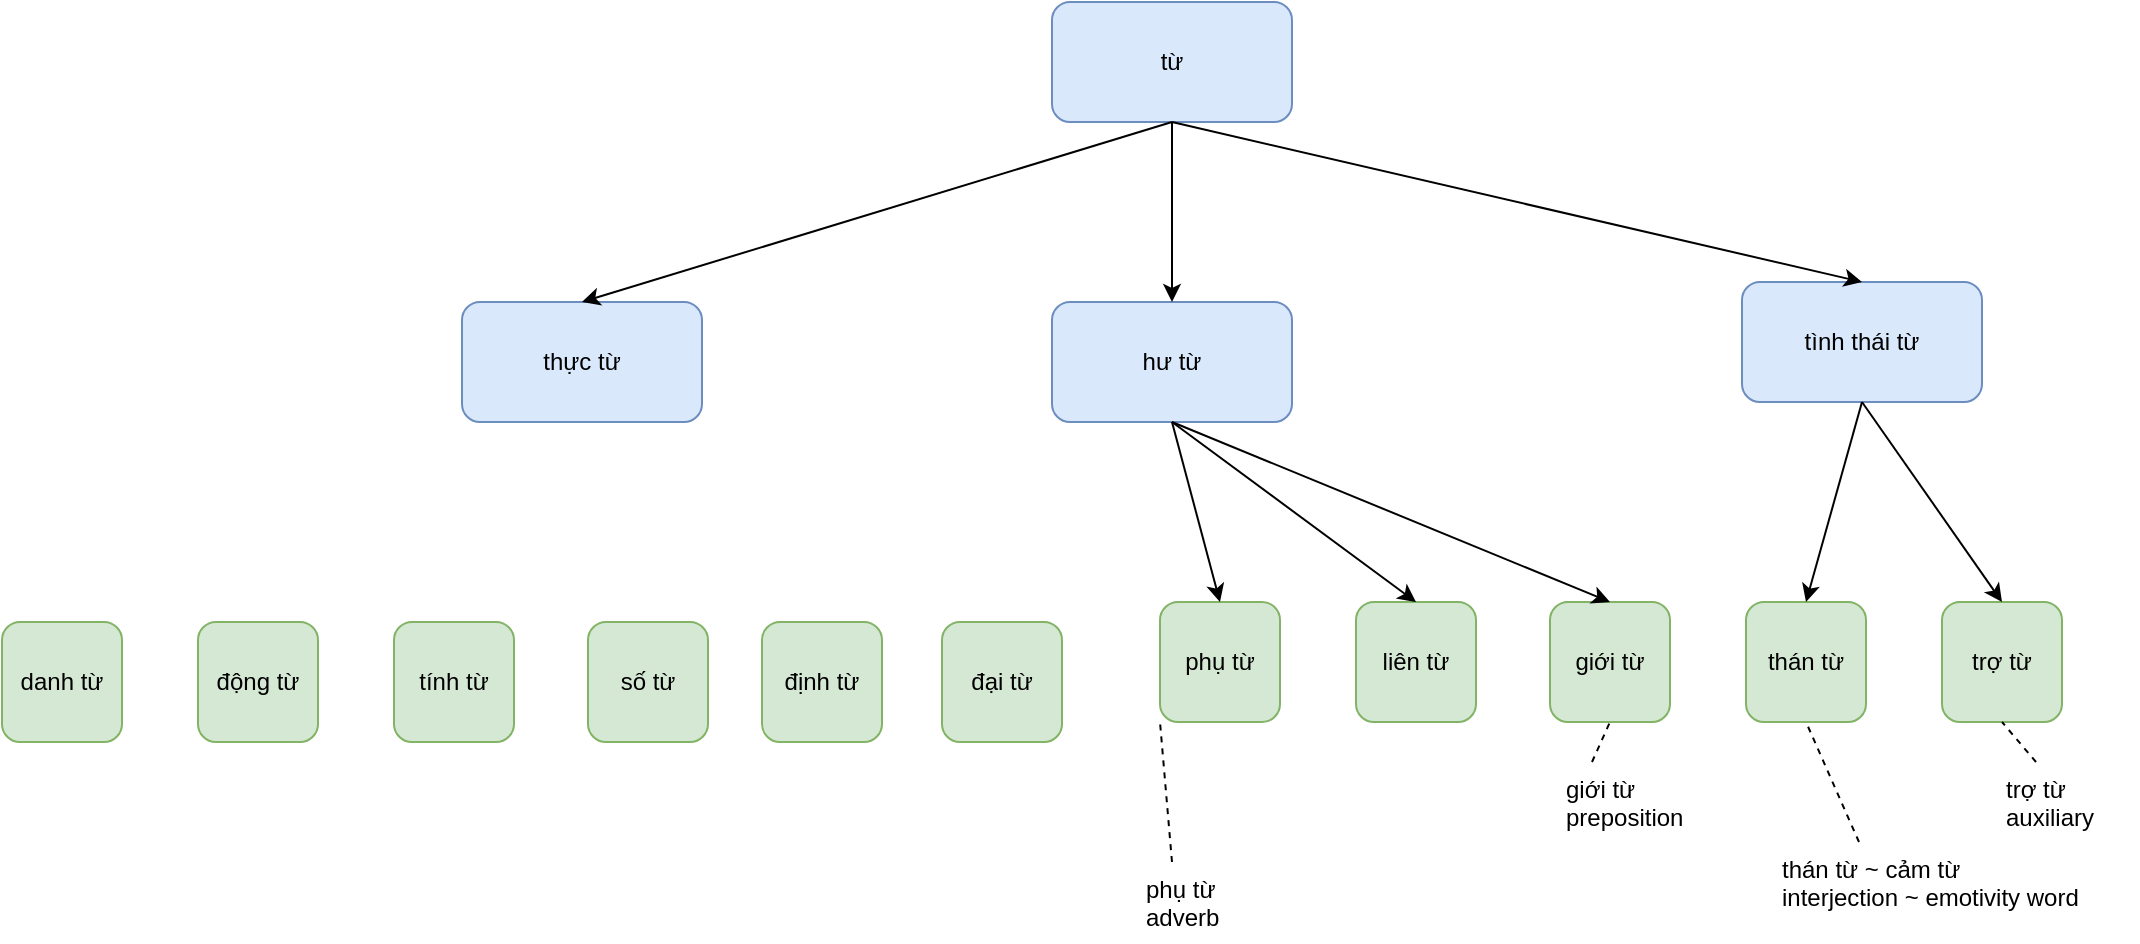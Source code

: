 <mxfile version="14.1.8" type="device" pages="2"><diagram id="PGoXdcdT7nG4JzLraVSS" name="POSTag"><mxGraphModel dx="2205" dy="825" grid="1" gridSize="10" guides="1" tooltips="1" connect="1" arrows="1" fold="1" page="1" pageScale="1" pageWidth="850" pageHeight="1100" math="0" shadow="0"><root><mxCell id="brI_TPzveK_qF6lPrmVQ-0"/><mxCell id="brI_TPzveK_qF6lPrmVQ-1" parent="brI_TPzveK_qF6lPrmVQ-0"/><mxCell id="brI_TPzveK_qF6lPrmVQ-2" value="thực từ" style="rounded=1;whiteSpace=wrap;html=1;fillColor=#dae8fc;strokeColor=#6c8ebf;" parent="brI_TPzveK_qF6lPrmVQ-1" vertex="1"><mxGeometry x="80" y="200" width="120" height="60" as="geometry"/></mxCell><mxCell id="brI_TPzveK_qF6lPrmVQ-3" value="hư từ" style="rounded=1;whiteSpace=wrap;html=1;fillColor=#dae8fc;strokeColor=#6c8ebf;" parent="brI_TPzveK_qF6lPrmVQ-1" vertex="1"><mxGeometry x="375" y="200" width="120" height="60" as="geometry"/></mxCell><mxCell id="brI_TPzveK_qF6lPrmVQ-4" value="tình thái từ" style="rounded=1;whiteSpace=wrap;html=1;fillColor=#dae8fc;strokeColor=#6c8ebf;" parent="brI_TPzveK_qF6lPrmVQ-1" vertex="1"><mxGeometry x="720" y="190" width="120" height="60" as="geometry"/></mxCell><mxCell id="brI_TPzveK_qF6lPrmVQ-5" value="từ" style="rounded=1;whiteSpace=wrap;html=1;fillColor=#dae8fc;strokeColor=#6c8ebf;" parent="brI_TPzveK_qF6lPrmVQ-1" vertex="1"><mxGeometry x="375" y="50" width="120" height="60" as="geometry"/></mxCell><mxCell id="brI_TPzveK_qF6lPrmVQ-6" value="" style="endArrow=classic;html=1;exitX=0.5;exitY=1;exitDx=0;exitDy=0;entryX=0.5;entryY=0;entryDx=0;entryDy=0;" parent="brI_TPzveK_qF6lPrmVQ-1" source="brI_TPzveK_qF6lPrmVQ-5" target="brI_TPzveK_qF6lPrmVQ-2" edge="1"><mxGeometry width="50" height="50" relative="1" as="geometry"><mxPoint x="300" y="440" as="sourcePoint"/><mxPoint x="350" y="390" as="targetPoint"/></mxGeometry></mxCell><mxCell id="brI_TPzveK_qF6lPrmVQ-7" value="" style="endArrow=classic;html=1;exitX=0.5;exitY=1;exitDx=0;exitDy=0;entryX=0.5;entryY=0;entryDx=0;entryDy=0;" parent="brI_TPzveK_qF6lPrmVQ-1" source="brI_TPzveK_qF6lPrmVQ-5" target="brI_TPzveK_qF6lPrmVQ-3" edge="1"><mxGeometry width="50" height="50" relative="1" as="geometry"><mxPoint x="445" y="120" as="sourcePoint"/><mxPoint x="230" y="220" as="targetPoint"/></mxGeometry></mxCell><mxCell id="brI_TPzveK_qF6lPrmVQ-8" value="" style="endArrow=classic;html=1;exitX=0.5;exitY=1;exitDx=0;exitDy=0;entryX=0.5;entryY=0;entryDx=0;entryDy=0;" parent="brI_TPzveK_qF6lPrmVQ-1" source="brI_TPzveK_qF6lPrmVQ-5" target="brI_TPzveK_qF6lPrmVQ-4" edge="1"><mxGeometry width="50" height="50" relative="1" as="geometry"><mxPoint x="445" y="120" as="sourcePoint"/><mxPoint x="445" y="220" as="targetPoint"/></mxGeometry></mxCell><mxCell id="brI_TPzveK_qF6lPrmVQ-9" value="thán từ" style="rounded=1;whiteSpace=wrap;html=1;fillColor=#d5e8d4;strokeColor=#82b366;" parent="brI_TPzveK_qF6lPrmVQ-1" vertex="1"><mxGeometry x="722" y="350" width="60" height="60" as="geometry"/></mxCell><mxCell id="brI_TPzveK_qF6lPrmVQ-10" value="trợ từ" style="rounded=1;whiteSpace=wrap;html=1;fillColor=#d5e8d4;strokeColor=#82b366;" parent="brI_TPzveK_qF6lPrmVQ-1" vertex="1"><mxGeometry x="820" y="350" width="60" height="60" as="geometry"/></mxCell><mxCell id="brI_TPzveK_qF6lPrmVQ-11" value="" style="endArrow=classic;html=1;exitX=0.5;exitY=1;exitDx=0;exitDy=0;entryX=0.5;entryY=0;entryDx=0;entryDy=0;" parent="brI_TPzveK_qF6lPrmVQ-1" source="brI_TPzveK_qF6lPrmVQ-4" target="brI_TPzveK_qF6lPrmVQ-9" edge="1"><mxGeometry width="50" height="50" relative="1" as="geometry"><mxPoint x="445" y="120" as="sourcePoint"/><mxPoint x="445" y="220" as="targetPoint"/></mxGeometry></mxCell><mxCell id="brI_TPzveK_qF6lPrmVQ-12" value="" style="endArrow=classic;html=1;exitX=0.5;exitY=1;exitDx=0;exitDy=0;entryX=0.5;entryY=0;entryDx=0;entryDy=0;" parent="brI_TPzveK_qF6lPrmVQ-1" source="brI_TPzveK_qF6lPrmVQ-4" target="brI_TPzveK_qF6lPrmVQ-10" edge="1"><mxGeometry width="50" height="50" relative="1" as="geometry"><mxPoint x="640" y="280" as="sourcePoint"/><mxPoint x="600" y="360" as="targetPoint"/></mxGeometry></mxCell><mxCell id="brI_TPzveK_qF6lPrmVQ-13" value="phụ từ" style="rounded=1;whiteSpace=wrap;html=1;fillColor=#d5e8d4;strokeColor=#82b366;" parent="brI_TPzveK_qF6lPrmVQ-1" vertex="1"><mxGeometry x="429" y="350" width="60" height="60" as="geometry"/></mxCell><mxCell id="brI_TPzveK_qF6lPrmVQ-14" value="" style="endArrow=classic;html=1;exitX=0.5;exitY=1;exitDx=0;exitDy=0;entryX=0.5;entryY=0;entryDx=0;entryDy=0;" parent="brI_TPzveK_qF6lPrmVQ-1" source="brI_TPzveK_qF6lPrmVQ-3" target="brI_TPzveK_qF6lPrmVQ-13" edge="1"><mxGeometry width="50" height="50" relative="1" as="geometry"><mxPoint x="640" y="280" as="sourcePoint"/><mxPoint x="600" y="360" as="targetPoint"/></mxGeometry></mxCell><mxCell id="brI_TPzveK_qF6lPrmVQ-15" value="liên từ" style="rounded=1;whiteSpace=wrap;html=1;fillColor=#d5e8d4;strokeColor=#82b366;" parent="brI_TPzveK_qF6lPrmVQ-1" vertex="1"><mxGeometry x="527" y="350" width="60" height="60" as="geometry"/></mxCell><mxCell id="brI_TPzveK_qF6lPrmVQ-16" value="" style="endArrow=classic;html=1;exitX=0.5;exitY=1;exitDx=0;exitDy=0;entryX=0.5;entryY=0;entryDx=0;entryDy=0;" parent="brI_TPzveK_qF6lPrmVQ-1" source="brI_TPzveK_qF6lPrmVQ-3" target="brI_TPzveK_qF6lPrmVQ-15" edge="1"><mxGeometry width="50" height="50" relative="1" as="geometry"><mxPoint x="445" y="280" as="sourcePoint"/><mxPoint x="290" y="360" as="targetPoint"/></mxGeometry></mxCell><mxCell id="brI_TPzveK_qF6lPrmVQ-17" value="giới từ" style="rounded=1;whiteSpace=wrap;html=1;fillColor=#d5e8d4;strokeColor=#82b366;" parent="brI_TPzveK_qF6lPrmVQ-1" vertex="1"><mxGeometry x="624" y="350" width="60" height="60" as="geometry"/></mxCell><mxCell id="brI_TPzveK_qF6lPrmVQ-18" value="" style="endArrow=classic;html=1;exitX=0.5;exitY=1;exitDx=0;exitDy=0;entryX=0.5;entryY=0;entryDx=0;entryDy=0;" parent="brI_TPzveK_qF6lPrmVQ-1" source="brI_TPzveK_qF6lPrmVQ-3" target="brI_TPzveK_qF6lPrmVQ-17" edge="1"><mxGeometry width="50" height="50" relative="1" as="geometry"><mxPoint x="445" y="270" as="sourcePoint"/><mxPoint x="390" y="450" as="targetPoint"/></mxGeometry></mxCell><mxCell id="brI_TPzveK_qF6lPrmVQ-19" value="danh từ" style="rounded=1;whiteSpace=wrap;html=1;fillColor=#d5e8d4;strokeColor=#82b366;" parent="brI_TPzveK_qF6lPrmVQ-1" vertex="1"><mxGeometry x="-150" y="360" width="60" height="60" as="geometry"/></mxCell><mxCell id="brI_TPzveK_qF6lPrmVQ-20" value="động từ" style="rounded=1;whiteSpace=wrap;html=1;fillColor=#d5e8d4;strokeColor=#82b366;" parent="brI_TPzveK_qF6lPrmVQ-1" vertex="1"><mxGeometry x="-52" y="360" width="60" height="60" as="geometry"/></mxCell><mxCell id="brI_TPzveK_qF6lPrmVQ-21" value="tính từ" style="rounded=1;whiteSpace=wrap;html=1;fillColor=#d5e8d4;strokeColor=#82b366;" parent="brI_TPzveK_qF6lPrmVQ-1" vertex="1"><mxGeometry x="46" y="360" width="60" height="60" as="geometry"/></mxCell><mxCell id="brI_TPzveK_qF6lPrmVQ-22" value="số từ" style="rounded=1;whiteSpace=wrap;html=1;fillColor=#d5e8d4;strokeColor=#82b366;" parent="brI_TPzveK_qF6lPrmVQ-1" vertex="1"><mxGeometry x="143" y="360" width="60" height="60" as="geometry"/></mxCell><mxCell id="brI_TPzveK_qF6lPrmVQ-23" value="đại từ" style="rounded=1;whiteSpace=wrap;html=1;fillColor=#d5e8d4;strokeColor=#82b366;" parent="brI_TPzveK_qF6lPrmVQ-1" vertex="1"><mxGeometry x="320" y="360" width="60" height="60" as="geometry"/></mxCell><mxCell id="brI_TPzveK_qF6lPrmVQ-24" value="định từ" style="rounded=1;whiteSpace=wrap;html=1;fillColor=#d5e8d4;strokeColor=#82b366;" parent="brI_TPzveK_qF6lPrmVQ-1" vertex="1"><mxGeometry x="230" y="360" width="60" height="60" as="geometry"/></mxCell><mxCell id="Xo4BzCMi1FlMgolOptUy-0" value="" style="endArrow=none;dashed=1;html=1;entryX=0;entryY=1;entryDx=0;entryDy=0;exitX=0.25;exitY=0;exitDx=0;exitDy=0;" edge="1" parent="brI_TPzveK_qF6lPrmVQ-1" source="Xo4BzCMi1FlMgolOptUy-2" target="brI_TPzveK_qF6lPrmVQ-13"><mxGeometry width="50" height="50" relative="1" as="geometry"><mxPoint x="760" y="480" as="sourcePoint"/><mxPoint x="780" y="500" as="targetPoint"/></mxGeometry></mxCell><mxCell id="Xo4BzCMi1FlMgolOptUy-1" value="thán từ ~ cảm từ&lt;br&gt;interjection ~&amp;nbsp;emotivity word" style="text;html=1;strokeColor=none;fillColor=none;align=left;verticalAlign=top;whiteSpace=wrap;rounded=0;" vertex="1" parent="brI_TPzveK_qF6lPrmVQ-1"><mxGeometry x="738" y="470" width="162" height="40" as="geometry"/></mxCell><mxCell id="Xo4BzCMi1FlMgolOptUy-2" value="phụ từ&lt;br&gt;adverb" style="text;html=1;strokeColor=none;fillColor=none;align=left;verticalAlign=top;whiteSpace=wrap;rounded=0;" vertex="1" parent="brI_TPzveK_qF6lPrmVQ-1"><mxGeometry x="420" y="480" width="60" height="40" as="geometry"/></mxCell><mxCell id="Xo4BzCMi1FlMgolOptUy-3" value="" style="endArrow=none;dashed=1;html=1;entryX=0.5;entryY=1;entryDx=0;entryDy=0;exitX=0.25;exitY=0;exitDx=0;exitDy=0;" edge="1" parent="brI_TPzveK_qF6lPrmVQ-1" source="Xo4BzCMi1FlMgolOptUy-1" target="brI_TPzveK_qF6lPrmVQ-9"><mxGeometry width="50" height="50" relative="1" as="geometry"><mxPoint x="445" y="490" as="sourcePoint"/><mxPoint x="439" y="420" as="targetPoint"/></mxGeometry></mxCell><mxCell id="Xo4BzCMi1FlMgolOptUy-4" value="trợ từ&lt;br&gt;auxiliary" style="text;html=1;strokeColor=none;fillColor=none;align=left;verticalAlign=top;whiteSpace=wrap;rounded=0;" vertex="1" parent="brI_TPzveK_qF6lPrmVQ-1"><mxGeometry x="850" y="430" width="68" height="40" as="geometry"/></mxCell><mxCell id="Xo4BzCMi1FlMgolOptUy-5" value="" style="endArrow=none;dashed=1;html=1;entryX=0.5;entryY=1;entryDx=0;entryDy=0;exitX=0.25;exitY=0;exitDx=0;exitDy=0;" edge="1" parent="brI_TPzveK_qF6lPrmVQ-1" source="Xo4BzCMi1FlMgolOptUy-4" target="brI_TPzveK_qF6lPrmVQ-10"><mxGeometry width="50" height="50" relative="1" as="geometry"><mxPoint x="760" y="480" as="sourcePoint"/><mxPoint x="732" y="420" as="targetPoint"/></mxGeometry></mxCell><mxCell id="Xo4BzCMi1FlMgolOptUy-6" value="" style="endArrow=none;dashed=1;html=1;entryX=0.5;entryY=1;entryDx=0;entryDy=0;exitX=0.25;exitY=0;exitDx=0;exitDy=0;" edge="1" parent="brI_TPzveK_qF6lPrmVQ-1" source="Xo4BzCMi1FlMgolOptUy-7" target="brI_TPzveK_qF6lPrmVQ-17"><mxGeometry width="50" height="50" relative="1" as="geometry"><mxPoint x="445" y="490" as="sourcePoint"/><mxPoint x="439" y="420" as="targetPoint"/></mxGeometry></mxCell><mxCell id="Xo4BzCMi1FlMgolOptUy-7" value="giới từ&lt;br&gt;preposition" style="text;html=1;strokeColor=none;fillColor=none;align=left;verticalAlign=top;whiteSpace=wrap;rounded=0;" vertex="1" parent="brI_TPzveK_qF6lPrmVQ-1"><mxGeometry x="630" y="430" width="60" height="40" as="geometry"/></mxCell></root></mxGraphModel></diagram><diagram id="6dervFUlvg3aLGTYPtOQ" name="Problems"><mxGraphModel dx="2205" dy="825" grid="1" gridSize="10" guides="1" tooltips="1" connect="1" arrows="1" fold="1" page="1" pageScale="1" pageWidth="850" pageHeight="1100" math="0" shadow="0"><root><mxCell id="0"/><mxCell id="1" parent="0"/><mxCell id="FJv5vvG_JwbECxpLXZnh-8" value="AMR" style="html=1;" parent="1" vertex="1"><mxGeometry x="280" y="410" width="110" height="50" as="geometry"/></mxCell><mxCell id="FJv5vvG_JwbECxpLXZnh-9" value="PropBank" style="html=1;" parent="1" vertex="1"><mxGeometry x="430" y="250" width="110" height="50" as="geometry"/></mxCell><mxCell id="FJv5vvG_JwbECxpLXZnh-12" value="" style="endArrow=open;endFill=1;endSize=12;html=1;entryX=0.5;entryY=0;entryDx=0;entryDy=0;exitX=0.5;exitY=1;exitDx=0;exitDy=0;" parent="1" source="FJv5vvG_JwbECxpLXZnh-9" target="FJv5vvG_JwbECxpLXZnh-8" edge="1"><mxGeometry width="160" relative="1" as="geometry"><mxPoint x="-70" y="630" as="sourcePoint"/><mxPoint x="-40" y="580" as="targetPoint"/></mxGeometry></mxCell><mxCell id="FJv5vvG_JwbECxpLXZnh-13" value="Wiki" style="html=1;" parent="1" vertex="1"><mxGeometry x="140" y="140" width="110" height="50" as="geometry"/></mxCell><mxCell id="FJv5vvG_JwbECxpLXZnh-14" value="" style="endArrow=open;endFill=1;endSize=12;html=1;entryX=0.5;entryY=0;entryDx=0;entryDy=0;" parent="1" source="FJv5vvG_JwbECxpLXZnh-13" target="FJv5vvG_JwbECxpLXZnh-8" edge="1"><mxGeometry width="160" relative="1" as="geometry"><mxPoint x="290" y="660" as="sourcePoint"/><mxPoint x="400" y="530" as="targetPoint"/></mxGeometry></mxCell><mxCell id="FJv5vvG_JwbECxpLXZnh-15" value="Framenet" style="html=1;" parent="1" vertex="1"><mxGeometry x="20" y="450" width="110" height="50" as="geometry"/></mxCell><mxCell id="FJv5vvG_JwbECxpLXZnh-16" value="Verbnet" style="html=1;" parent="1" vertex="1"><mxGeometry x="20" y="530" width="110" height="50" as="geometry"/></mxCell><mxCell id="FJv5vvG_JwbECxpLXZnh-17" value="Treebank" style="html=1;" parent="1" vertex="1"><mxGeometry x="530" y="150" width="110" height="60" as="geometry"/></mxCell><mxCell id="FJv5vvG_JwbECxpLXZnh-18" value="" style="endArrow=open;endFill=1;endSize=12;html=1;exitX=0.5;exitY=1;exitDx=0;exitDy=0;entryX=0.5;entryY=0;entryDx=0;entryDy=0;" parent="1" source="FJv5vvG_JwbECxpLXZnh-17" target="FJv5vvG_JwbECxpLXZnh-9" edge="1"><mxGeometry width="160" relative="1" as="geometry"><mxPoint x="-120" y="590" as="sourcePoint"/><mxPoint x="40" y="590" as="targetPoint"/></mxGeometry></mxCell><mxCell id="FJv5vvG_JwbECxpLXZnh-19" value="Co-reference" style="html=1;" parent="1" vertex="1"><mxGeometry x="620" y="260" width="110" height="50" as="geometry"/></mxCell><mxCell id="FJv5vvG_JwbECxpLXZnh-20" value="" style="endArrow=open;endFill=1;endSize=12;html=1;entryX=0.5;entryY=0;entryDx=0;entryDy=0;exitX=0.5;exitY=1;exitDx=0;exitDy=0;" parent="1" source="FJv5vvG_JwbECxpLXZnh-17" target="FJv5vvG_JwbECxpLXZnh-19" edge="1"><mxGeometry width="160" relative="1" as="geometry"><mxPoint x="175" y="390" as="sourcePoint"/><mxPoint x="35" y="470" as="targetPoint"/></mxGeometry></mxCell><mxCell id="FJv5vvG_JwbECxpLXZnh-21" value="OntoNotes" style="html=1;" parent="1" vertex="1"><mxGeometry x="520" y="400" width="110" height="50" as="geometry"/></mxCell><mxCell id="FJv5vvG_JwbECxpLXZnh-23" value="Text" style="html=1;" parent="1" vertex="1"><mxGeometry x="440" y="30" width="110" height="50" as="geometry"/></mxCell><mxCell id="FJv5vvG_JwbECxpLXZnh-24" value="Wordnet" style="html=1;" parent="1" vertex="1"><mxGeometry x="20" y="270" width="110" height="50" as="geometry"/></mxCell><mxCell id="FJv5vvG_JwbECxpLXZnh-25" value="Dictionary" style="html=1;" parent="1" vertex="1"><mxGeometry x="20" y="200" width="110" height="50" as="geometry"/></mxCell><mxCell id="FJv5vvG_JwbECxpLXZnh-26" value="" style="endArrow=open;endFill=1;endSize=12;html=1;exitX=0.5;exitY=1;exitDx=0;exitDy=0;" parent="1" source="FJv5vvG_JwbECxpLXZnh-23" target="FJv5vvG_JwbECxpLXZnh-17" edge="1"><mxGeometry width="160" relative="1" as="geometry"><mxPoint x="175" y="390" as="sourcePoint"/><mxPoint x="275" y="470" as="targetPoint"/></mxGeometry></mxCell><mxCell id="FJv5vvG_JwbECxpLXZnh-27" value="" style="endArrow=open;endFill=1;endSize=12;html=1;exitX=0.5;exitY=1;exitDx=0;exitDy=0;entryX=0.5;entryY=0;entryDx=0;entryDy=0;" parent="1" source="FJv5vvG_JwbECxpLXZnh-23" target="FJv5vvG_JwbECxpLXZnh-8" edge="1"><mxGeometry width="160" relative="1" as="geometry"><mxPoint x="475" y="130" as="sourcePoint"/><mxPoint x="540.455" y="160" as="targetPoint"/></mxGeometry></mxCell><mxCell id="FJv5vvG_JwbECxpLXZnh-29" value="" style="endArrow=open;endFill=1;endSize=12;html=1;entryX=0.5;entryY=0;entryDx=0;entryDy=0;exitX=0.5;exitY=1;exitDx=0;exitDy=0;" parent="1" source="FJv5vvG_JwbECxpLXZnh-9" target="FJv5vvG_JwbECxpLXZnh-21" edge="1"><mxGeometry width="160" relative="1" as="geometry"><mxPoint x="495" y="310" as="sourcePoint"/><mxPoint x="345" y="420" as="targetPoint"/></mxGeometry></mxCell><mxCell id="FJv5vvG_JwbECxpLXZnh-30" value="" style="endArrow=open;endFill=1;endSize=12;html=1;entryX=0.5;entryY=0;entryDx=0;entryDy=0;exitX=0.5;exitY=1;exitDx=0;exitDy=0;" parent="1" source="FJv5vvG_JwbECxpLXZnh-19" target="FJv5vvG_JwbECxpLXZnh-21" edge="1"><mxGeometry width="160" relative="1" as="geometry"><mxPoint x="495" y="310" as="sourcePoint"/><mxPoint x="605" y="400" as="targetPoint"/></mxGeometry></mxCell><mxCell id="FJv5vvG_JwbECxpLXZnh-31" value="TreeBank" style="swimlane;fontStyle=0;childLayout=stackLayout;horizontal=1;startSize=26;fillColor=none;horizontalStack=0;resizeParent=1;resizeParentMax=0;resizeLast=0;collapsible=1;marginBottom=0;" parent="1" vertex="1"><mxGeometry x="340" y="500" width="140" height="50" as="geometry"/></mxCell><mxCell id="FJv5vvG_JwbECxpLXZnh-36" value="" style="endArrow=block;dashed=1;endFill=0;endSize=12;html=1;entryX=1;entryY=0.5;entryDx=0;entryDy=0;exitX=0;exitY=0.5;exitDx=0;exitDy=0;" parent="1" source="FJv5vvG_JwbECxpLXZnh-2" target="FJv5vvG_JwbECxpLXZnh-17" edge="1"><mxGeometry width="160" relative="1" as="geometry"><mxPoint x="700" y="120" as="sourcePoint"/><mxPoint x="350" y="570" as="targetPoint"/></mxGeometry></mxCell><mxCell id="FJv5vvG_JwbECxpLXZnh-2" value="Penn TreeBank" style="html=1;" parent="1" vertex="1"><mxGeometry x="720" y="110" width="110" height="50" as="geometry"/></mxCell><mxCell id="FJv5vvG_JwbECxpLXZnh-3" value="UniversalDependency" style="html=1;" parent="1" vertex="1"><mxGeometry x="290" y="120" width="130" height="60" as="geometry"/></mxCell><mxCell id="FJv5vvG_JwbECxpLXZnh-4" value="" style="endArrow=open;endFill=1;endSize=12;html=1;exitX=0.5;exitY=1;exitDx=0;exitDy=0;entryX=0.5;entryY=0;entryDx=0;entryDy=0;" parent="1" source="FJv5vvG_JwbECxpLXZnh-23" target="FJv5vvG_JwbECxpLXZnh-3" edge="1"><mxGeometry width="160" relative="1" as="geometry"><mxPoint x="505" y="90" as="sourcePoint"/><mxPoint x="345" y="420" as="targetPoint"/></mxGeometry></mxCell><mxCell id="FJv5vvG_JwbECxpLXZnh-5" value="" style="shape=image;verticalLabelPosition=bottom;labelBackgroundColor=#ffffff;verticalAlign=top;aspect=fixed;imageAspect=0;image=https://catalog.ldc.upenn.edu/desc/addenda/LDC2013T19.eng.jpg;" parent="1" vertex="1"><mxGeometry x="850" y="340" width="520" height="475" as="geometry"/></mxCell><mxCell id="FJv5vvG_JwbECxpLXZnh-6" value="" style="endArrow=none;dashed=1;html=1;entryX=0;entryY=0.5;entryDx=0;entryDy=0;exitX=1;exitY=0.5;exitDx=0;exitDy=0;" parent="1" source="FJv5vvG_JwbECxpLXZnh-21" target="FJv5vvG_JwbECxpLXZnh-5" edge="1"><mxGeometry width="50" height="50" relative="1" as="geometry"><mxPoint x="350" y="660" as="sourcePoint"/><mxPoint x="400" y="610" as="targetPoint"/></mxGeometry></mxCell><mxCell id="FJv5vvG_JwbECxpLXZnh-7" value="Chứa&lt;br&gt;- structural information (syntax và predicate argument structure)&amp;nbsp;&lt;br&gt;- shallow semantics (word sense linked đến ontology và coreference)&lt;br&gt;&lt;br&gt;Domain: News, Conversational telephone speech, weblogs, usenet newsgroups, broadcast, talk shows&lt;br&gt;&lt;br&gt;3 ngôn ngữ: English, Chinese và Arabic&lt;br&gt;&lt;br&gt;LDC2013T19:&amp;nbsp;&lt;a href=&quot;https://catalog.ldc.upenn.edu/LDC2013T19&quot;&gt;https://catalog.ldc.upenn.edu/LDC2013T19&lt;/a&gt;&lt;br&gt;&lt;br&gt;2015&lt;br&gt;&lt;br&gt;Phiên bản:&amp;nbsp;Release 5.0 (2013)" style="text;html=1;strokeColor=none;fillColor=none;align=left;verticalAlign=top;whiteSpace=wrap;rounded=0;" parent="1" vertex="1"><mxGeometry x="410" y="590" width="380" height="220" as="geometry"/></mxCell><mxCell id="FJv5vvG_JwbECxpLXZnh-10" value="Kipper-Schuler, 2006&lt;br&gt;&lt;br&gt;Phiên bản: VerbNet v3.2b (2014)&lt;br&gt;&lt;br&gt;Homepage:&amp;nbsp;&amp;nbsp;&lt;a href=&quot;https://verbs.colorado.edu/~mpalmer/projects/verbnet.html&quot;&gt;https://verbs.colorado.edu/~mpalmer/projects/verbnet.html&lt;/a&gt;" style="text;html=1;strokeColor=none;fillColor=none;align=left;verticalAlign=top;whiteSpace=wrap;rounded=0;" parent="1" vertex="1"><mxGeometry x="-420" y="520" width="410" height="90" as="geometry"/></mxCell><mxCell id="FJv5vvG_JwbECxpLXZnh-11" value="Miller, 1990; Fellbaum, 1998" style="text;html=1;strokeColor=none;fillColor=none;align=left;verticalAlign=top;whiteSpace=wrap;rounded=0;" parent="1" vertex="1"><mxGeometry x="-190" y="280" width="180" height="30" as="geometry"/></mxCell><mxCell id="FJv5vvG_JwbECxpLXZnh-22" value="Xtag" style="html=1;" parent="1" vertex="1"><mxGeometry x="20" y="350" width="110" height="50" as="geometry"/></mxCell><mxCell id="FJv5vvG_JwbECxpLXZnh-28" value="XTAG Research Group, 2001" style="text;html=1;strokeColor=none;fillColor=none;align=left;verticalAlign=top;whiteSpace=wrap;rounded=0;" parent="1" vertex="1"><mxGeometry x="-400" y="350" width="410" height="30" as="geometry"/></mxCell><mxCell id="FJv5vvG_JwbECxpLXZnh-32" value="Baker et al., 1998" style="text;html=1;strokeColor=none;fillColor=none;align=left;verticalAlign=top;whiteSpace=wrap;rounded=0;" parent="1" vertex="1"><mxGeometry x="-400" y="450" width="140" height="30" as="geometry"/></mxCell><mxCell id="FJv5vvG_JwbECxpLXZnh-35" value="" style="endArrow=none;dashed=1;html=1;entryX=0;entryY=0;entryDx=0;entryDy=0;exitX=1;exitY=0.5;exitDx=0;exitDy=0;" parent="1" source="FJv5vvG_JwbECxpLXZnh-38" target="FJv5vvG_JwbECxpLXZnh-24" edge="1"><mxGeometry width="50" height="50" relative="1" as="geometry"><mxPoint x="-100" y="260" as="sourcePoint"/><mxPoint x="-260" y="230" as="targetPoint"/></mxGeometry></mxCell><mxCell id="FJv5vvG_JwbECxpLXZnh-38" value="Ứng dụng trong bài toán Word-sense Disambiguation" style="text;html=1;strokeColor=none;fillColor=none;align=left;verticalAlign=top;whiteSpace=wrap;rounded=0;" parent="1" vertex="1"><mxGeometry x="-370" y="240" width="290" height="30" as="geometry"/></mxCell></root></mxGraphModel></diagram></mxfile>